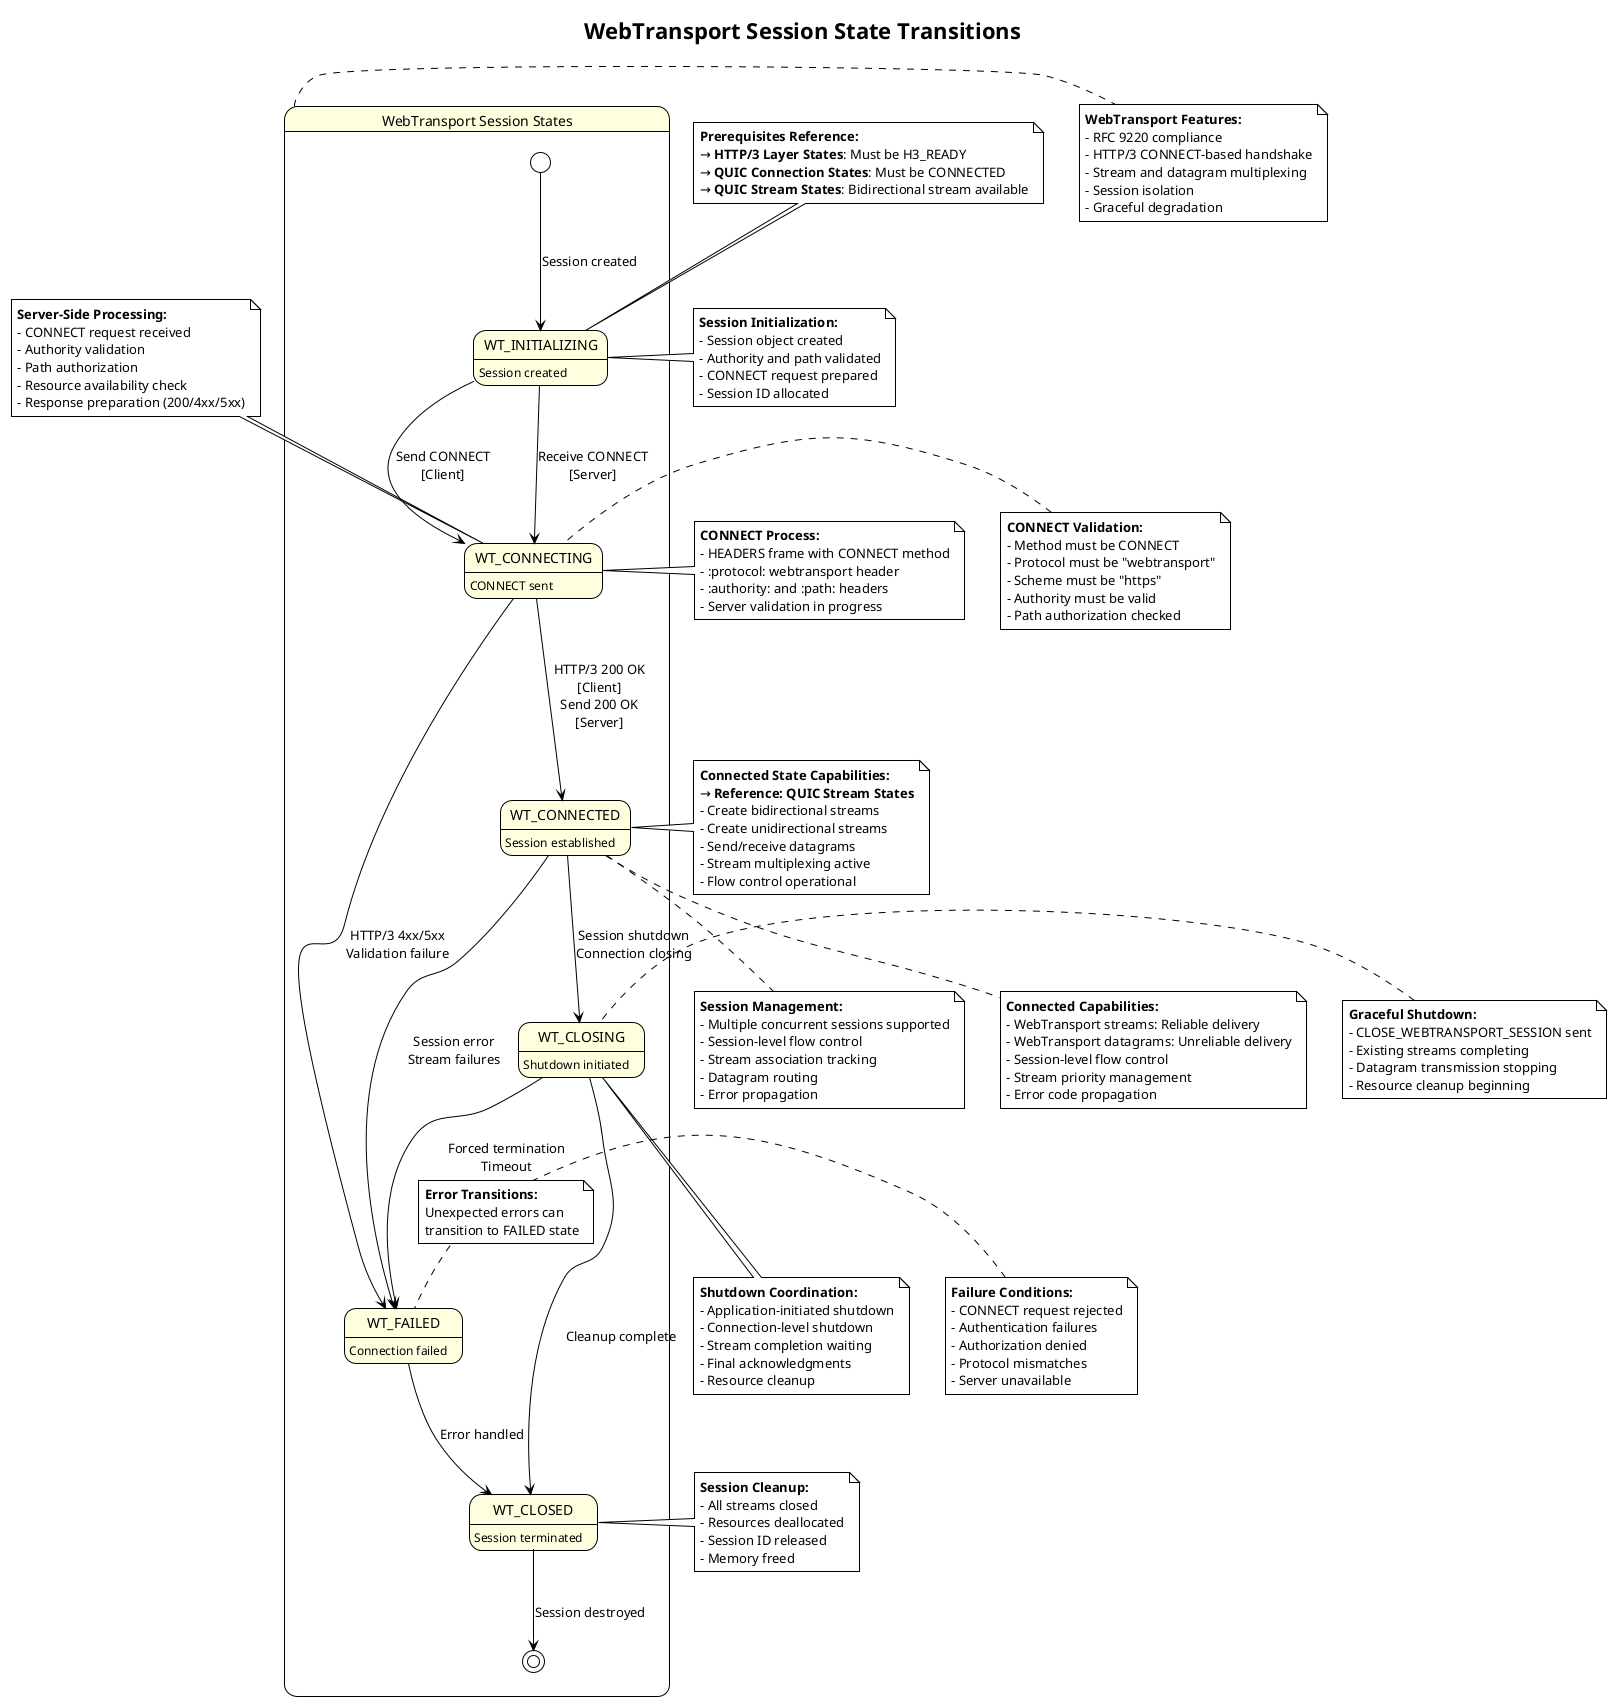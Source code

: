 ﻿@startuml
!theme plain
skinparam state {
  BackgroundColor lightyellow
  BorderColor black
  ArrowColor black
}

title WebTransport Session State Transitions

state "WebTransport Session States" as WebTransport {
  state WT_INITIALIZING : Session created
  state WT_CONNECTING : CONNECT sent
  state WT_CONNECTED : Session established
  state WT_CLOSING : Shutdown initiated
  state WT_CLOSED : Session terminated
  state WT_FAILED : Connection failed

  [*] --> WT_INITIALIZING : Session created
  WT_INITIALIZING --> WT_CONNECTING : Send CONNECT\n[Client]
  WT_INITIALIZING --> WT_CONNECTING : Receive CONNECT\n[Server]
  WT_CONNECTING --> WT_CONNECTED : HTTP/3 200 OK\n[Client]\nSend 200 OK\n[Server]
  WT_CONNECTING --> WT_FAILED : HTTP/3 4xx/5xx\nValidation failure
  WT_CONNECTED --> WT_CLOSING : Session shutdown\nConnection closing
  WT_CLOSING --> WT_CLOSED : Cleanup complete
  WT_FAILED --> WT_CLOSED : Error handled
  WT_CLOSED --> [*] : Session destroyed
}

' WebTransport session-specific annotations
note right of WT_INITIALIZING : **Session Initialization:**\n- Session object created\n- Authority and path validated\n- CONNECT request prepared\n- Session ID allocated

note right of WT_CONNECTING : **CONNECT Process:**\n- HEADERS frame with CONNECT method\n- :protocol: webtransport header\n- :authority: and :path: headers\n- Server validation in progress

note right of WT_CONNECTED : **Connected State Capabilities:**\n→ **Reference: QUIC Stream States**\n- Create bidirectional streams\n- Create unidirectional streams\n- Send/receive datagrams\n- Stream multiplexing active\n- Flow control operational

note left of WT_CLOSING : **Graceful Shutdown:**\n- CLOSE_WEBTRANSPORT_SESSION sent\n- Existing streams completing\n- Datagram transmission stopping\n- Resource cleanup beginning

note left of WT_FAILED : **Failure Conditions:**\n- CONNECT request rejected\n- Authentication failures\n- Authorization denied\n- Protocol mismatches\n- Server unavailable

note left of WT_CLOSED : **Session Cleanup:**\n- All streams closed\n- Resources deallocated\n- Session ID released\n- Memory freed

' Cross-layer dependencies
note top of WT_INITIALIZING : **Prerequisites Reference:**\n→ **HTTP/3 Layer States**: Must be H3_READY\n→ **QUIC Connection States**: Must be CONNECTED\n→ **QUIC Stream States**: Bidirectional stream available

' Session management details
note bottom of WT_CONNECTED : **Session Management:**\n- Multiple concurrent sessions supported\n- Session-level flow control\n- Stream association tracking\n- Datagram routing\n- Error propagation

' Protocol-specific features
note right of WebTransport : **WebTransport Features:**\n- RFC 9220 compliance\n- HTTP/3 CONNECT-based handshake\n- Stream and datagram multiplexing\n- Session isolation\n- Graceful degradation

' CONNECT request validation
note left of WT_CONNECTING : **CONNECT Validation:**\n- Method must be CONNECT\n- Protocol must be "webtransport"\n- Scheme must be "https"\n- Authority must be valid\n- Path authorization checked

' Error handling and recovery
WT_CONNECTED --> WT_FAILED : Session error\nStream failures
WT_CLOSING --> WT_FAILED : Forced termination\nTimeout

note on link : **Error Transitions:**\nUnexpected errors can\ntransition to FAILED state

' Session capabilities in connected state
note bottom of WT_CONNECTED : **Connected Capabilities:**\n- WebTransport streams: Reliable delivery\n- WebTransport datagrams: Unreliable delivery\n- Session-level flow control\n- Stream priority management\n- Error code propagation

' Additional state information
note top of WT_CONNECTING : **Server-Side Processing:**\n- CONNECT request received\n- Authority validation\n- Path authorization\n- Resource availability check\n- Response preparation (200/4xx/5xx)

note bottom of WT_CLOSING : **Shutdown Coordination:**\n- Application-initiated shutdown\n- Connection-level shutdown\n- Stream completion waiting\n- Final acknowledgments\n- Resource cleanup

@enduml
